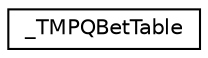 digraph G
{
  edge [fontname="Helvetica",fontsize="10",labelfontname="Helvetica",labelfontsize="10"];
  node [fontname="Helvetica",fontsize="10",shape=record];
  rankdir="LR";
  Node1 [label="_TMPQBetTable",height=0.2,width=0.4,color="black", fillcolor="white", style="filled",URL="$struct___t_m_p_q_bet_table.html"];
}
